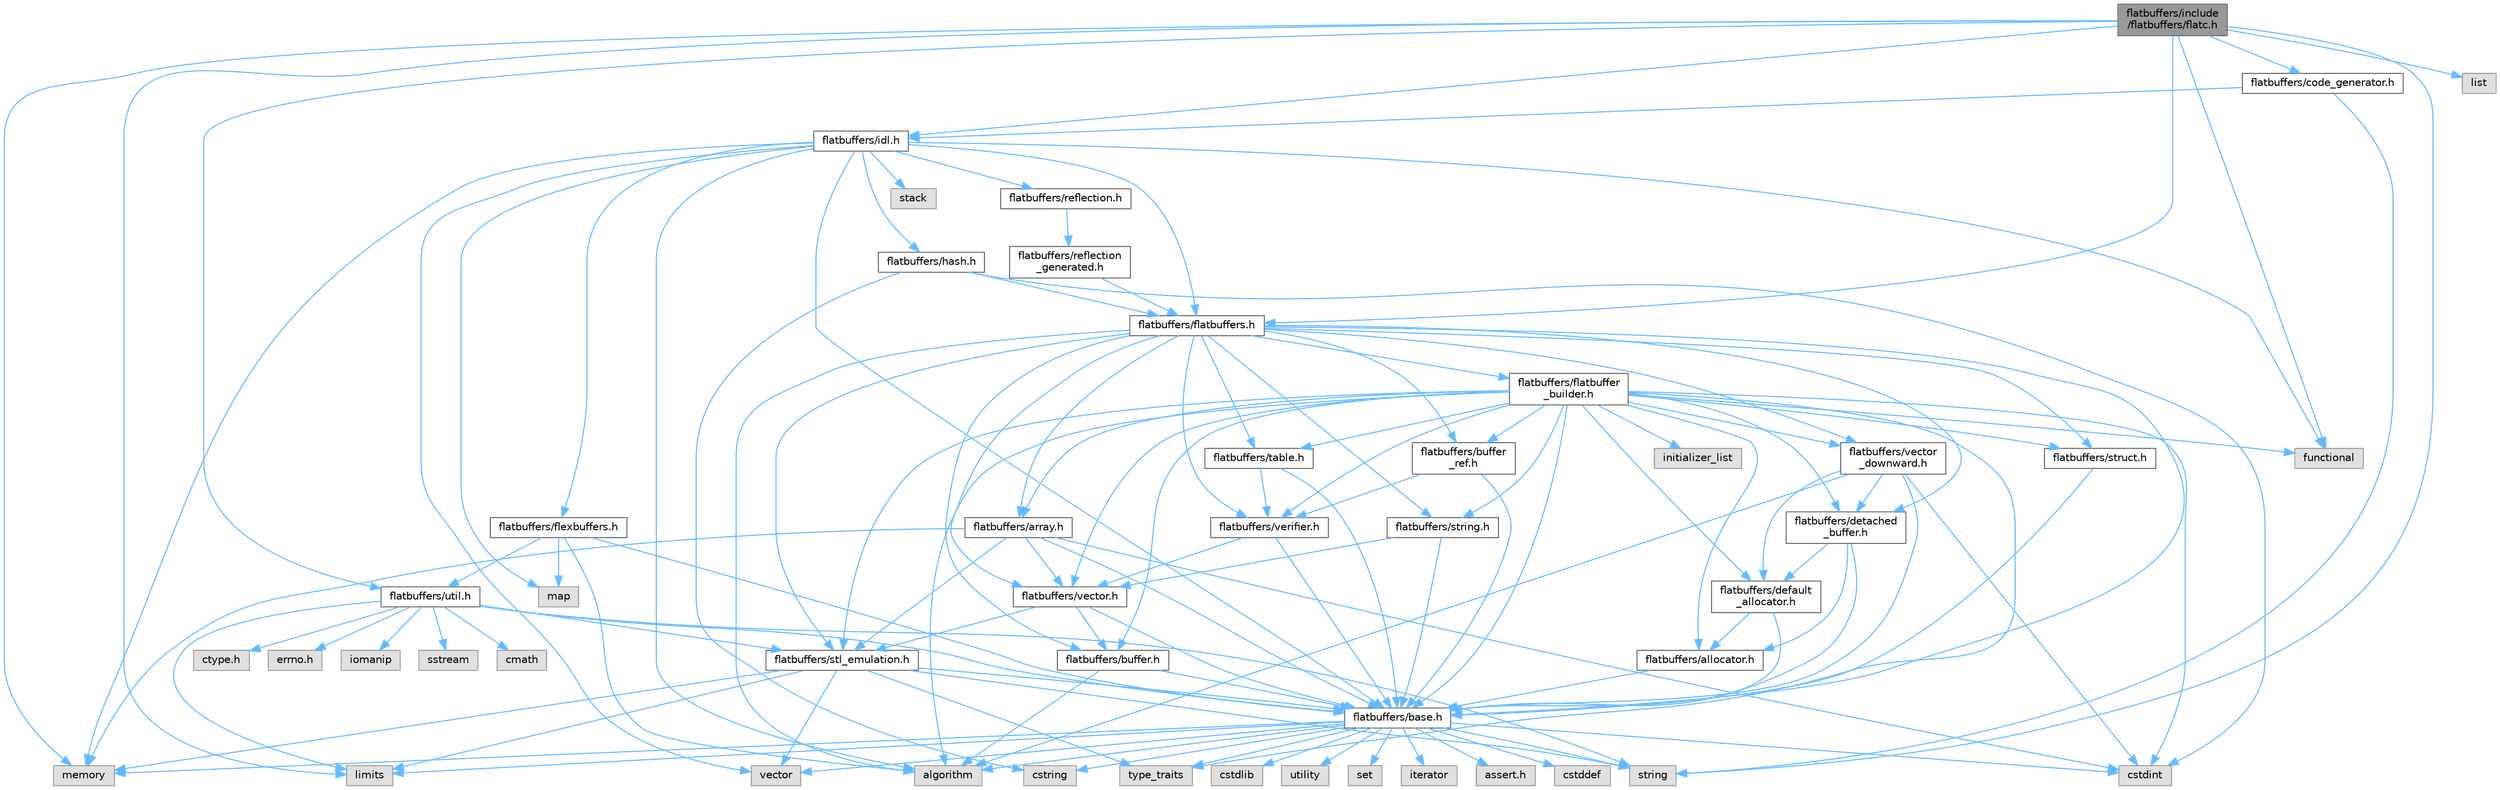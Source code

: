 digraph "flatbuffers/include/flatbuffers/flatc.h"
{
 // LATEX_PDF_SIZE
  bgcolor="transparent";
  edge [fontname=Helvetica,fontsize=10,labelfontname=Helvetica,labelfontsize=10];
  node [fontname=Helvetica,fontsize=10,shape=box,height=0.2,width=0.4];
  Node1 [id="Node000001",label="flatbuffers/include\l/flatbuffers/flatc.h",height=0.2,width=0.4,color="gray40", fillcolor="grey60", style="filled", fontcolor="black",tooltip=" "];
  Node1 -> Node2 [id="edge1_Node000001_Node000002",color="steelblue1",style="solid",tooltip=" "];
  Node2 [id="Node000002",label="functional",height=0.2,width=0.4,color="grey60", fillcolor="#E0E0E0", style="filled",tooltip=" "];
  Node1 -> Node3 [id="edge2_Node000001_Node000003",color="steelblue1",style="solid",tooltip=" "];
  Node3 [id="Node000003",label="limits",height=0.2,width=0.4,color="grey60", fillcolor="#E0E0E0", style="filled",tooltip=" "];
  Node1 -> Node4 [id="edge3_Node000001_Node000004",color="steelblue1",style="solid",tooltip=" "];
  Node4 [id="Node000004",label="list",height=0.2,width=0.4,color="grey60", fillcolor="#E0E0E0", style="filled",tooltip=" "];
  Node1 -> Node5 [id="edge4_Node000001_Node000005",color="steelblue1",style="solid",tooltip=" "];
  Node5 [id="Node000005",label="memory",height=0.2,width=0.4,color="grey60", fillcolor="#E0E0E0", style="filled",tooltip=" "];
  Node1 -> Node6 [id="edge5_Node000001_Node000006",color="steelblue1",style="solid",tooltip=" "];
  Node6 [id="Node000006",label="string",height=0.2,width=0.4,color="grey60", fillcolor="#E0E0E0", style="filled",tooltip=" "];
  Node1 -> Node7 [id="edge6_Node000001_Node000007",color="steelblue1",style="solid",tooltip=" "];
  Node7 [id="Node000007",label="flatbuffers/code_generator.h",height=0.2,width=0.4,color="grey40", fillcolor="white", style="filled",URL="$code__generator_8h.html",tooltip=" "];
  Node7 -> Node6 [id="edge7_Node000007_Node000006",color="steelblue1",style="solid",tooltip=" "];
  Node7 -> Node8 [id="edge8_Node000007_Node000008",color="steelblue1",style="solid",tooltip=" "];
  Node8 [id="Node000008",label="flatbuffers/idl.h",height=0.2,width=0.4,color="grey40", fillcolor="white", style="filled",URL="$idl_8h.html",tooltip=" "];
  Node8 -> Node9 [id="edge9_Node000008_Node000009",color="steelblue1",style="solid",tooltip=" "];
  Node9 [id="Node000009",label="algorithm",height=0.2,width=0.4,color="grey60", fillcolor="#E0E0E0", style="filled",tooltip=" "];
  Node8 -> Node2 [id="edge10_Node000008_Node000002",color="steelblue1",style="solid",tooltip=" "];
  Node8 -> Node10 [id="edge11_Node000008_Node000010",color="steelblue1",style="solid",tooltip=" "];
  Node10 [id="Node000010",label="map",height=0.2,width=0.4,color="grey60", fillcolor="#E0E0E0", style="filled",tooltip=" "];
  Node8 -> Node5 [id="edge12_Node000008_Node000005",color="steelblue1",style="solid",tooltip=" "];
  Node8 -> Node11 [id="edge13_Node000008_Node000011",color="steelblue1",style="solid",tooltip=" "];
  Node11 [id="Node000011",label="stack",height=0.2,width=0.4,color="grey60", fillcolor="#E0E0E0", style="filled",tooltip=" "];
  Node8 -> Node12 [id="edge14_Node000008_Node000012",color="steelblue1",style="solid",tooltip=" "];
  Node12 [id="Node000012",label="vector",height=0.2,width=0.4,color="grey60", fillcolor="#E0E0E0", style="filled",tooltip=" "];
  Node8 -> Node13 [id="edge15_Node000008_Node000013",color="steelblue1",style="solid",tooltip=" "];
  Node13 [id="Node000013",label="flatbuffers/base.h",height=0.2,width=0.4,color="grey40", fillcolor="white", style="filled",URL="$base_8h.html",tooltip=" "];
  Node13 -> Node14 [id="edge16_Node000013_Node000014",color="steelblue1",style="solid",tooltip=" "];
  Node14 [id="Node000014",label="assert.h",height=0.2,width=0.4,color="grey60", fillcolor="#E0E0E0", style="filled",tooltip=" "];
  Node13 -> Node15 [id="edge17_Node000013_Node000015",color="steelblue1",style="solid",tooltip=" "];
  Node15 [id="Node000015",label="cstdint",height=0.2,width=0.4,color="grey60", fillcolor="#E0E0E0", style="filled",tooltip=" "];
  Node13 -> Node16 [id="edge18_Node000013_Node000016",color="steelblue1",style="solid",tooltip=" "];
  Node16 [id="Node000016",label="cstddef",height=0.2,width=0.4,color="grey60", fillcolor="#E0E0E0", style="filled",tooltip=" "];
  Node13 -> Node17 [id="edge19_Node000013_Node000017",color="steelblue1",style="solid",tooltip=" "];
  Node17 [id="Node000017",label="cstdlib",height=0.2,width=0.4,color="grey60", fillcolor="#E0E0E0", style="filled",tooltip=" "];
  Node13 -> Node18 [id="edge20_Node000013_Node000018",color="steelblue1",style="solid",tooltip=" "];
  Node18 [id="Node000018",label="cstring",height=0.2,width=0.4,color="grey60", fillcolor="#E0E0E0", style="filled",tooltip=" "];
  Node13 -> Node19 [id="edge21_Node000013_Node000019",color="steelblue1",style="solid",tooltip=" "];
  Node19 [id="Node000019",label="utility",height=0.2,width=0.4,color="grey60", fillcolor="#E0E0E0", style="filled",tooltip=" "];
  Node13 -> Node6 [id="edge22_Node000013_Node000006",color="steelblue1",style="solid",tooltip=" "];
  Node13 -> Node20 [id="edge23_Node000013_Node000020",color="steelblue1",style="solid",tooltip=" "];
  Node20 [id="Node000020",label="type_traits",height=0.2,width=0.4,color="grey60", fillcolor="#E0E0E0", style="filled",tooltip=" "];
  Node13 -> Node12 [id="edge24_Node000013_Node000012",color="steelblue1",style="solid",tooltip=" "];
  Node13 -> Node21 [id="edge25_Node000013_Node000021",color="steelblue1",style="solid",tooltip=" "];
  Node21 [id="Node000021",label="set",height=0.2,width=0.4,color="grey60", fillcolor="#E0E0E0", style="filled",tooltip=" "];
  Node13 -> Node9 [id="edge26_Node000013_Node000009",color="steelblue1",style="solid",tooltip=" "];
  Node13 -> Node3 [id="edge27_Node000013_Node000003",color="steelblue1",style="solid",tooltip=" "];
  Node13 -> Node22 [id="edge28_Node000013_Node000022",color="steelblue1",style="solid",tooltip=" "];
  Node22 [id="Node000022",label="iterator",height=0.2,width=0.4,color="grey60", fillcolor="#E0E0E0", style="filled",tooltip=" "];
  Node13 -> Node5 [id="edge29_Node000013_Node000005",color="steelblue1",style="solid",tooltip=" "];
  Node8 -> Node23 [id="edge30_Node000008_Node000023",color="steelblue1",style="solid",tooltip=" "];
  Node23 [id="Node000023",label="flatbuffers/flatbuffers.h",height=0.2,width=0.4,color="grey40", fillcolor="white", style="filled",URL="$flatbuffers_8h.html",tooltip=" "];
  Node23 -> Node9 [id="edge31_Node000023_Node000009",color="steelblue1",style="solid",tooltip=" "];
  Node23 -> Node24 [id="edge32_Node000023_Node000024",color="steelblue1",style="solid",tooltip=" "];
  Node24 [id="Node000024",label="flatbuffers/array.h",height=0.2,width=0.4,color="grey40", fillcolor="white", style="filled",URL="$array_8h.html",tooltip=" "];
  Node24 -> Node15 [id="edge33_Node000024_Node000015",color="steelblue1",style="solid",tooltip=" "];
  Node24 -> Node5 [id="edge34_Node000024_Node000005",color="steelblue1",style="solid",tooltip=" "];
  Node24 -> Node13 [id="edge35_Node000024_Node000013",color="steelblue1",style="solid",tooltip=" "];
  Node24 -> Node25 [id="edge36_Node000024_Node000025",color="steelblue1",style="solid",tooltip=" "];
  Node25 [id="Node000025",label="flatbuffers/stl_emulation.h",height=0.2,width=0.4,color="grey40", fillcolor="white", style="filled",URL="$stl__emulation_8h.html",tooltip=" "];
  Node25 -> Node13 [id="edge37_Node000025_Node000013",color="steelblue1",style="solid",tooltip=" "];
  Node25 -> Node6 [id="edge38_Node000025_Node000006",color="steelblue1",style="solid",tooltip=" "];
  Node25 -> Node20 [id="edge39_Node000025_Node000020",color="steelblue1",style="solid",tooltip=" "];
  Node25 -> Node12 [id="edge40_Node000025_Node000012",color="steelblue1",style="solid",tooltip=" "];
  Node25 -> Node5 [id="edge41_Node000025_Node000005",color="steelblue1",style="solid",tooltip=" "];
  Node25 -> Node3 [id="edge42_Node000025_Node000003",color="steelblue1",style="solid",tooltip=" "];
  Node24 -> Node26 [id="edge43_Node000024_Node000026",color="steelblue1",style="solid",tooltip=" "];
  Node26 [id="Node000026",label="flatbuffers/vector.h",height=0.2,width=0.4,color="grey40", fillcolor="white", style="filled",URL="$vector_8h.html",tooltip=" "];
  Node26 -> Node13 [id="edge44_Node000026_Node000013",color="steelblue1",style="solid",tooltip=" "];
  Node26 -> Node27 [id="edge45_Node000026_Node000027",color="steelblue1",style="solid",tooltip=" "];
  Node27 [id="Node000027",label="flatbuffers/buffer.h",height=0.2,width=0.4,color="grey40", fillcolor="white", style="filled",URL="$buffer_8h.html",tooltip=" "];
  Node27 -> Node9 [id="edge46_Node000027_Node000009",color="steelblue1",style="solid",tooltip=" "];
  Node27 -> Node13 [id="edge47_Node000027_Node000013",color="steelblue1",style="solid",tooltip=" "];
  Node26 -> Node25 [id="edge48_Node000026_Node000025",color="steelblue1",style="solid",tooltip=" "];
  Node23 -> Node13 [id="edge49_Node000023_Node000013",color="steelblue1",style="solid",tooltip=" "];
  Node23 -> Node27 [id="edge50_Node000023_Node000027",color="steelblue1",style="solid",tooltip=" "];
  Node23 -> Node28 [id="edge51_Node000023_Node000028",color="steelblue1",style="solid",tooltip=" "];
  Node28 [id="Node000028",label="flatbuffers/buffer\l_ref.h",height=0.2,width=0.4,color="grey40", fillcolor="white", style="filled",URL="$buffer__ref_8h.html",tooltip=" "];
  Node28 -> Node13 [id="edge52_Node000028_Node000013",color="steelblue1",style="solid",tooltip=" "];
  Node28 -> Node29 [id="edge53_Node000028_Node000029",color="steelblue1",style="solid",tooltip=" "];
  Node29 [id="Node000029",label="flatbuffers/verifier.h",height=0.2,width=0.4,color="grey40", fillcolor="white", style="filled",URL="$verifier_8h.html",tooltip=" "];
  Node29 -> Node13 [id="edge54_Node000029_Node000013",color="steelblue1",style="solid",tooltip=" "];
  Node29 -> Node26 [id="edge55_Node000029_Node000026",color="steelblue1",style="solid",tooltip=" "];
  Node23 -> Node30 [id="edge56_Node000023_Node000030",color="steelblue1",style="solid",tooltip=" "];
  Node30 [id="Node000030",label="flatbuffers/detached\l_buffer.h",height=0.2,width=0.4,color="grey40", fillcolor="white", style="filled",URL="$detached__buffer_8h.html",tooltip=" "];
  Node30 -> Node31 [id="edge57_Node000030_Node000031",color="steelblue1",style="solid",tooltip=" "];
  Node31 [id="Node000031",label="flatbuffers/allocator.h",height=0.2,width=0.4,color="grey40", fillcolor="white", style="filled",URL="$allocator_8h.html",tooltip=" "];
  Node31 -> Node13 [id="edge58_Node000031_Node000013",color="steelblue1",style="solid",tooltip=" "];
  Node30 -> Node13 [id="edge59_Node000030_Node000013",color="steelblue1",style="solid",tooltip=" "];
  Node30 -> Node32 [id="edge60_Node000030_Node000032",color="steelblue1",style="solid",tooltip=" "];
  Node32 [id="Node000032",label="flatbuffers/default\l_allocator.h",height=0.2,width=0.4,color="grey40", fillcolor="white", style="filled",URL="$default__allocator_8h.html",tooltip=" "];
  Node32 -> Node31 [id="edge61_Node000032_Node000031",color="steelblue1",style="solid",tooltip=" "];
  Node32 -> Node13 [id="edge62_Node000032_Node000013",color="steelblue1",style="solid",tooltip=" "];
  Node23 -> Node33 [id="edge63_Node000023_Node000033",color="steelblue1",style="solid",tooltip=" "];
  Node33 [id="Node000033",label="flatbuffers/flatbuffer\l_builder.h",height=0.2,width=0.4,color="grey40", fillcolor="white", style="filled",URL="$flatbuffer__builder_8h.html",tooltip=" "];
  Node33 -> Node9 [id="edge64_Node000033_Node000009",color="steelblue1",style="solid",tooltip=" "];
  Node33 -> Node15 [id="edge65_Node000033_Node000015",color="steelblue1",style="solid",tooltip=" "];
  Node33 -> Node2 [id="edge66_Node000033_Node000002",color="steelblue1",style="solid",tooltip=" "];
  Node33 -> Node34 [id="edge67_Node000033_Node000034",color="steelblue1",style="solid",tooltip=" "];
  Node34 [id="Node000034",label="initializer_list",height=0.2,width=0.4,color="grey60", fillcolor="#E0E0E0", style="filled",tooltip=" "];
  Node33 -> Node20 [id="edge68_Node000033_Node000020",color="steelblue1",style="solid",tooltip=" "];
  Node33 -> Node31 [id="edge69_Node000033_Node000031",color="steelblue1",style="solid",tooltip=" "];
  Node33 -> Node24 [id="edge70_Node000033_Node000024",color="steelblue1",style="solid",tooltip=" "];
  Node33 -> Node13 [id="edge71_Node000033_Node000013",color="steelblue1",style="solid",tooltip=" "];
  Node33 -> Node27 [id="edge72_Node000033_Node000027",color="steelblue1",style="solid",tooltip=" "];
  Node33 -> Node28 [id="edge73_Node000033_Node000028",color="steelblue1",style="solid",tooltip=" "];
  Node33 -> Node32 [id="edge74_Node000033_Node000032",color="steelblue1",style="solid",tooltip=" "];
  Node33 -> Node30 [id="edge75_Node000033_Node000030",color="steelblue1",style="solid",tooltip=" "];
  Node33 -> Node25 [id="edge76_Node000033_Node000025",color="steelblue1",style="solid",tooltip=" "];
  Node33 -> Node35 [id="edge77_Node000033_Node000035",color="steelblue1",style="solid",tooltip=" "];
  Node35 [id="Node000035",label="flatbuffers/string.h",height=0.2,width=0.4,color="grey40", fillcolor="white", style="filled",URL="$string_8h.html",tooltip=" "];
  Node35 -> Node13 [id="edge78_Node000035_Node000013",color="steelblue1",style="solid",tooltip=" "];
  Node35 -> Node26 [id="edge79_Node000035_Node000026",color="steelblue1",style="solid",tooltip=" "];
  Node33 -> Node36 [id="edge80_Node000033_Node000036",color="steelblue1",style="solid",tooltip=" "];
  Node36 [id="Node000036",label="flatbuffers/struct.h",height=0.2,width=0.4,color="grey40", fillcolor="white", style="filled",URL="$struct_8h.html",tooltip=" "];
  Node36 -> Node13 [id="edge81_Node000036_Node000013",color="steelblue1",style="solid",tooltip=" "];
  Node33 -> Node37 [id="edge82_Node000033_Node000037",color="steelblue1",style="solid",tooltip=" "];
  Node37 [id="Node000037",label="flatbuffers/table.h",height=0.2,width=0.4,color="grey40", fillcolor="white", style="filled",URL="$table_8h.html",tooltip=" "];
  Node37 -> Node13 [id="edge83_Node000037_Node000013",color="steelblue1",style="solid",tooltip=" "];
  Node37 -> Node29 [id="edge84_Node000037_Node000029",color="steelblue1",style="solid",tooltip=" "];
  Node33 -> Node26 [id="edge85_Node000033_Node000026",color="steelblue1",style="solid",tooltip=" "];
  Node33 -> Node38 [id="edge86_Node000033_Node000038",color="steelblue1",style="solid",tooltip=" "];
  Node38 [id="Node000038",label="flatbuffers/vector\l_downward.h",height=0.2,width=0.4,color="grey40", fillcolor="white", style="filled",URL="$vector__downward_8h.html",tooltip=" "];
  Node38 -> Node9 [id="edge87_Node000038_Node000009",color="steelblue1",style="solid",tooltip=" "];
  Node38 -> Node15 [id="edge88_Node000038_Node000015",color="steelblue1",style="solid",tooltip=" "];
  Node38 -> Node13 [id="edge89_Node000038_Node000013",color="steelblue1",style="solid",tooltip=" "];
  Node38 -> Node32 [id="edge90_Node000038_Node000032",color="steelblue1",style="solid",tooltip=" "];
  Node38 -> Node30 [id="edge91_Node000038_Node000030",color="steelblue1",style="solid",tooltip=" "];
  Node33 -> Node29 [id="edge92_Node000033_Node000029",color="steelblue1",style="solid",tooltip=" "];
  Node23 -> Node25 [id="edge93_Node000023_Node000025",color="steelblue1",style="solid",tooltip=" "];
  Node23 -> Node35 [id="edge94_Node000023_Node000035",color="steelblue1",style="solid",tooltip=" "];
  Node23 -> Node36 [id="edge95_Node000023_Node000036",color="steelblue1",style="solid",tooltip=" "];
  Node23 -> Node37 [id="edge96_Node000023_Node000037",color="steelblue1",style="solid",tooltip=" "];
  Node23 -> Node26 [id="edge97_Node000023_Node000026",color="steelblue1",style="solid",tooltip=" "];
  Node23 -> Node38 [id="edge98_Node000023_Node000038",color="steelblue1",style="solid",tooltip=" "];
  Node23 -> Node29 [id="edge99_Node000023_Node000029",color="steelblue1",style="solid",tooltip=" "];
  Node8 -> Node39 [id="edge100_Node000008_Node000039",color="steelblue1",style="solid",tooltip=" "];
  Node39 [id="Node000039",label="flatbuffers/flexbuffers.h",height=0.2,width=0.4,color="grey40", fillcolor="white", style="filled",URL="$flexbuffers_8h.html",tooltip=" "];
  Node39 -> Node9 [id="edge101_Node000039_Node000009",color="steelblue1",style="solid",tooltip=" "];
  Node39 -> Node10 [id="edge102_Node000039_Node000010",color="steelblue1",style="solid",tooltip=" "];
  Node39 -> Node13 [id="edge103_Node000039_Node000013",color="steelblue1",style="solid",tooltip=" "];
  Node39 -> Node40 [id="edge104_Node000039_Node000040",color="steelblue1",style="solid",tooltip=" "];
  Node40 [id="Node000040",label="flatbuffers/util.h",height=0.2,width=0.4,color="grey40", fillcolor="white", style="filled",URL="$util_8h.html",tooltip=" "];
  Node40 -> Node41 [id="edge105_Node000040_Node000041",color="steelblue1",style="solid",tooltip=" "];
  Node41 [id="Node000041",label="ctype.h",height=0.2,width=0.4,color="grey60", fillcolor="#E0E0E0", style="filled",tooltip=" "];
  Node40 -> Node42 [id="edge106_Node000040_Node000042",color="steelblue1",style="solid",tooltip=" "];
  Node42 [id="Node000042",label="errno.h",height=0.2,width=0.4,color="grey60", fillcolor="#E0E0E0", style="filled",tooltip=" "];
  Node40 -> Node13 [id="edge107_Node000040_Node000013",color="steelblue1",style="solid",tooltip=" "];
  Node40 -> Node25 [id="edge108_Node000040_Node000025",color="steelblue1",style="solid",tooltip=" "];
  Node40 -> Node43 [id="edge109_Node000040_Node000043",color="steelblue1",style="solid",tooltip=" "];
  Node43 [id="Node000043",label="iomanip",height=0.2,width=0.4,color="grey60", fillcolor="#E0E0E0", style="filled",tooltip=" "];
  Node40 -> Node44 [id="edge110_Node000040_Node000044",color="steelblue1",style="solid",tooltip=" "];
  Node44 [id="Node000044",label="sstream",height=0.2,width=0.4,color="grey60", fillcolor="#E0E0E0", style="filled",tooltip=" "];
  Node40 -> Node45 [id="edge111_Node000040_Node000045",color="steelblue1",style="solid",tooltip=" "];
  Node45 [id="Node000045",label="cmath",height=0.2,width=0.4,color="grey60", fillcolor="#E0E0E0", style="filled",tooltip=" "];
  Node40 -> Node3 [id="edge112_Node000040_Node000003",color="steelblue1",style="solid",tooltip=" "];
  Node40 -> Node6 [id="edge113_Node000040_Node000006",color="steelblue1",style="solid",tooltip=" "];
  Node8 -> Node46 [id="edge114_Node000008_Node000046",color="steelblue1",style="solid",tooltip=" "];
  Node46 [id="Node000046",label="flatbuffers/hash.h",height=0.2,width=0.4,color="grey40", fillcolor="white", style="filled",URL="$hash_8h.html",tooltip=" "];
  Node46 -> Node15 [id="edge115_Node000046_Node000015",color="steelblue1",style="solid",tooltip=" "];
  Node46 -> Node18 [id="edge116_Node000046_Node000018",color="steelblue1",style="solid",tooltip=" "];
  Node46 -> Node23 [id="edge117_Node000046_Node000023",color="steelblue1",style="solid",tooltip=" "];
  Node8 -> Node47 [id="edge118_Node000008_Node000047",color="steelblue1",style="solid",tooltip=" "];
  Node47 [id="Node000047",label="flatbuffers/reflection.h",height=0.2,width=0.4,color="grey40", fillcolor="white", style="filled",URL="$reflection_8h.html",tooltip=" "];
  Node47 -> Node48 [id="edge119_Node000047_Node000048",color="steelblue1",style="solid",tooltip=" "];
  Node48 [id="Node000048",label="flatbuffers/reflection\l_generated.h",height=0.2,width=0.4,color="grey40", fillcolor="white", style="filled",URL="$reflection__generated_8h.html",tooltip=" "];
  Node48 -> Node23 [id="edge120_Node000048_Node000023",color="steelblue1",style="solid",tooltip=" "];
  Node1 -> Node23 [id="edge121_Node000001_Node000023",color="steelblue1",style="solid",tooltip=" "];
  Node1 -> Node8 [id="edge122_Node000001_Node000008",color="steelblue1",style="solid",tooltip=" "];
  Node1 -> Node40 [id="edge123_Node000001_Node000040",color="steelblue1",style="solid",tooltip=" "];
}
